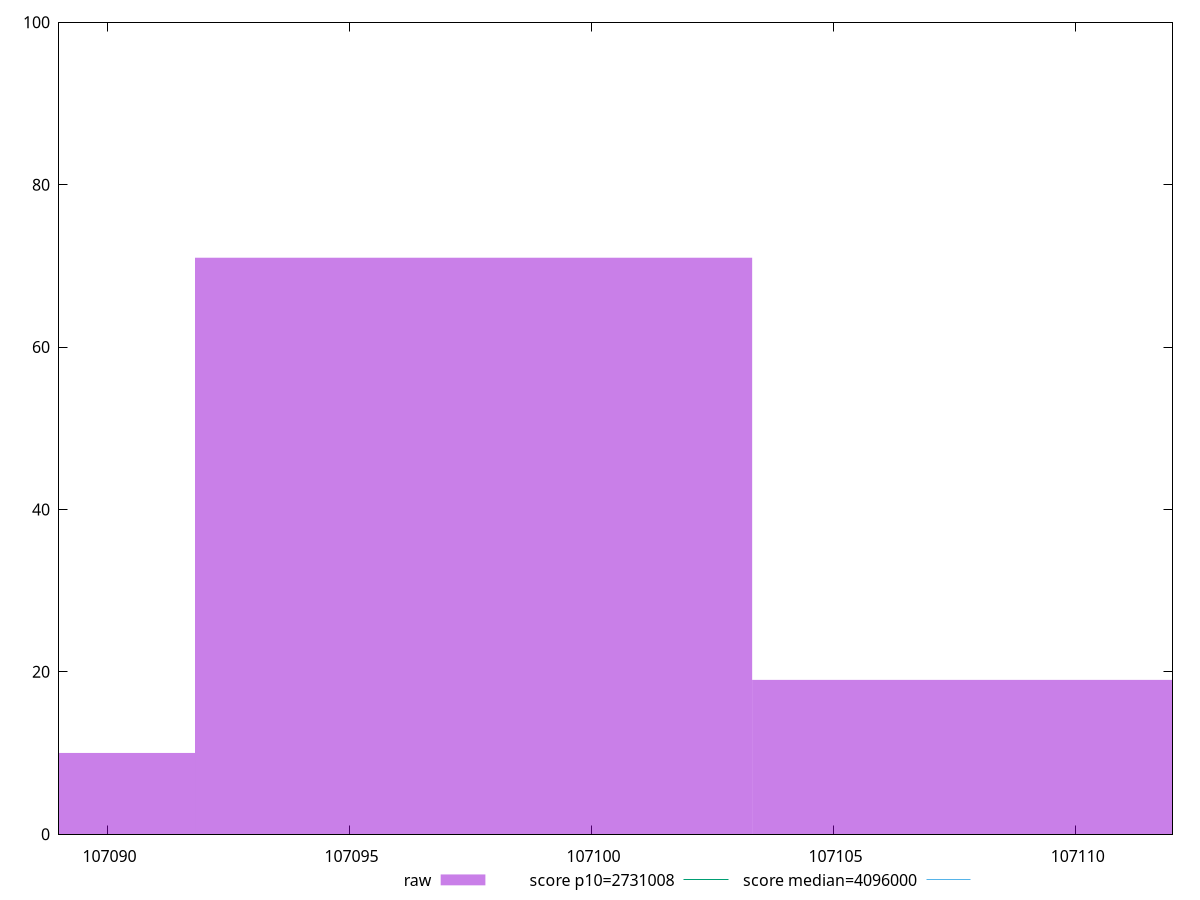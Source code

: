 reset

$raw <<EOF
107097.5633460897 71
107109.07178831472 19
107086.05490386467 10
EOF

set key outside below
set boxwidth 11.508442225025757
set xrange [107089:107112]
set yrange [0:100]
set trange [0:100]
set style fill transparent solid 0.5 noborder

set parametric
set terminal svg size 640, 490 enhanced background rgb 'white'
set output "reprap/total-byte-weight/samples/pages+cached+noexternal+nofonts+nosvg+noimg/raw/histogram.svg"

plot $raw title "raw" with boxes, \
     2731008,t title "score p10=2731008", \
     4096000,t title "score median=4096000"

reset
